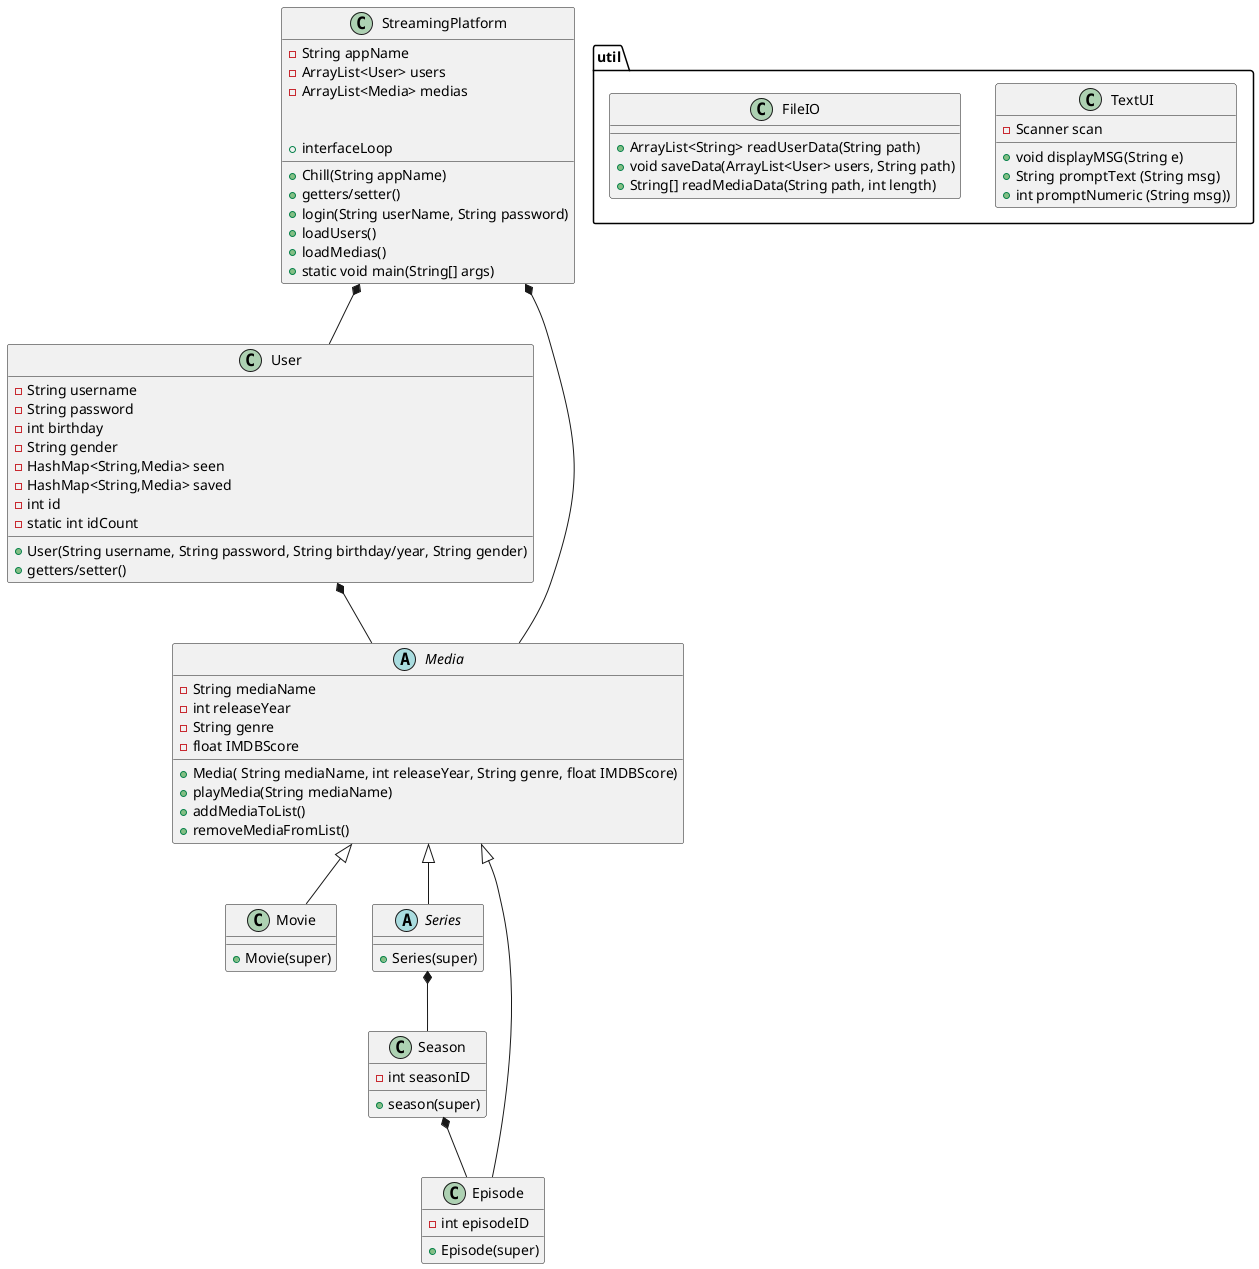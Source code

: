 @startuml

class StreamingPlatform{
- String appName
- ArrayList<User> users
- ArrayList<Media> medias
+ Chill(String appName)


+ getters/setter()
+ login(String userName, String password)
+ loadUsers()
+ loadMedias()
+ interfaceLoop
+ static void main(String[] args)
}

class User{
- String username
- String password
- int birthday
- String gender
- HashMap<String,Media> seen
- HashMap<String,Media> saved
- int id
- static int idCount

+ User(String username, String password, String birthday/year, String gender)
+ getters/setter()

}

package "util"{

class TextUI{
- Scanner scan

+ void displayMSG(String e)
+ String promptText (String msg)
+ int promptNumeric (String msg))
}

class FileIO{
+ ArrayList<String> readUserData(String path)
+ void saveData(ArrayList<User> users, String path)
+ String[] readMediaData(String path, int length)
}

}

abstract class Media{
- String mediaName
- int releaseYear
- String genre
- float IMDBScore

+ Media( String mediaName, int releaseYear, String genre, float IMDBScore)
+ playMedia(String mediaName)
+ addMediaToList()
+ removeMediaFromList()
}

class Movie extends Media{
+ Movie(super)
}

abstract class Series extends Media{
+ Series(super)
}

class Season{
- int seasonID
+ season(super)
}

class Episode extends Media{
-int episodeID
+ Episode(super)
}

StreamingPlatform *-- Media

User *-- Media

StreamingPlatform *-- User

Series *-- Season

Season *-- Episode


@enduml